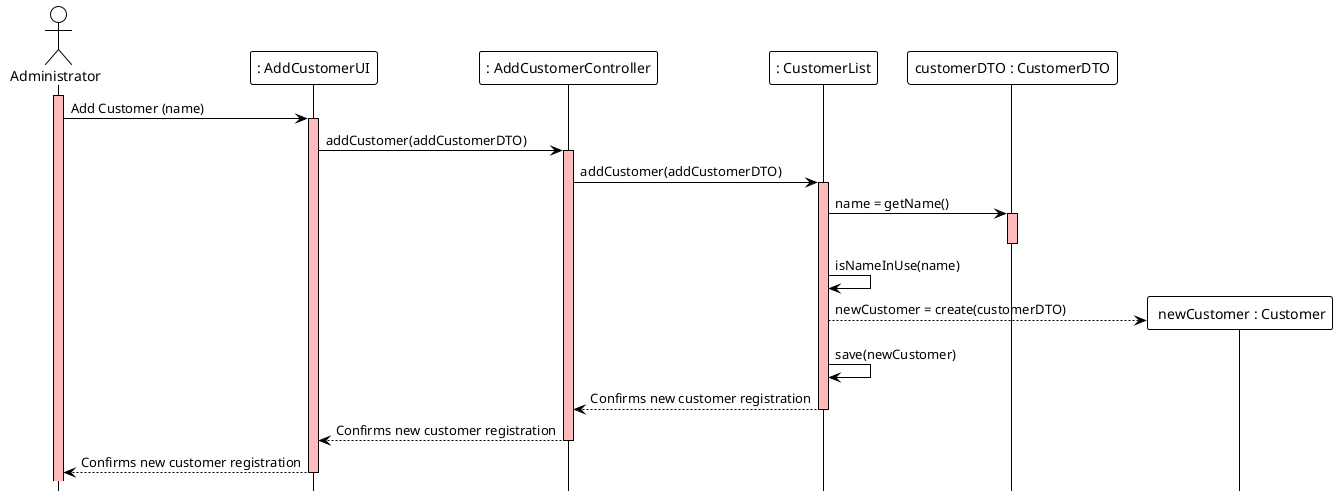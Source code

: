 @startuml
!theme plain
hide footbox

actor Administrator  as Administrator
participant ": AddCustomerUI" as UI
participant ": AddCustomerController" as Controller
participant ": CustomerList" as List
'participant " defaultProfile : Profile"
'participant ": AccountList" as AccountList
participant "customerDTO : CustomerDTO" as DTO
participant " newCustomer : Customer" as newCustomer


activate Administrator #FFBBBB
Administrator ->  UI : Add Customer (name)

activate UI #FFBBBB
UI -> Controller : addCustomer(addCustomerDTO)

activate Controller #FFBBBB
'Controller -> List : defaultCustomer = getCustomerByName("name")

'activate ProfileList #FFBBBB
'deactivate ProfileList

Controller -> List : addCustomer(addCustomerDTO)

activate List #FFBBBB
List -> DTO : name = getName()

activate DTO #FFBBBB
deactivate DTO

List -> List : isNameInUse(name)

List --> newCustomer ** : newCustomer = create(customerDTO)
List -> List : save(newCustomer)

List --> Controller : Confirms new customer registration
deactivate List

Controller --> UI : Confirms new customer registration
deactivate Controller
UI --> Administrator : Confirms new customer registration
deactivate UI
@enduml